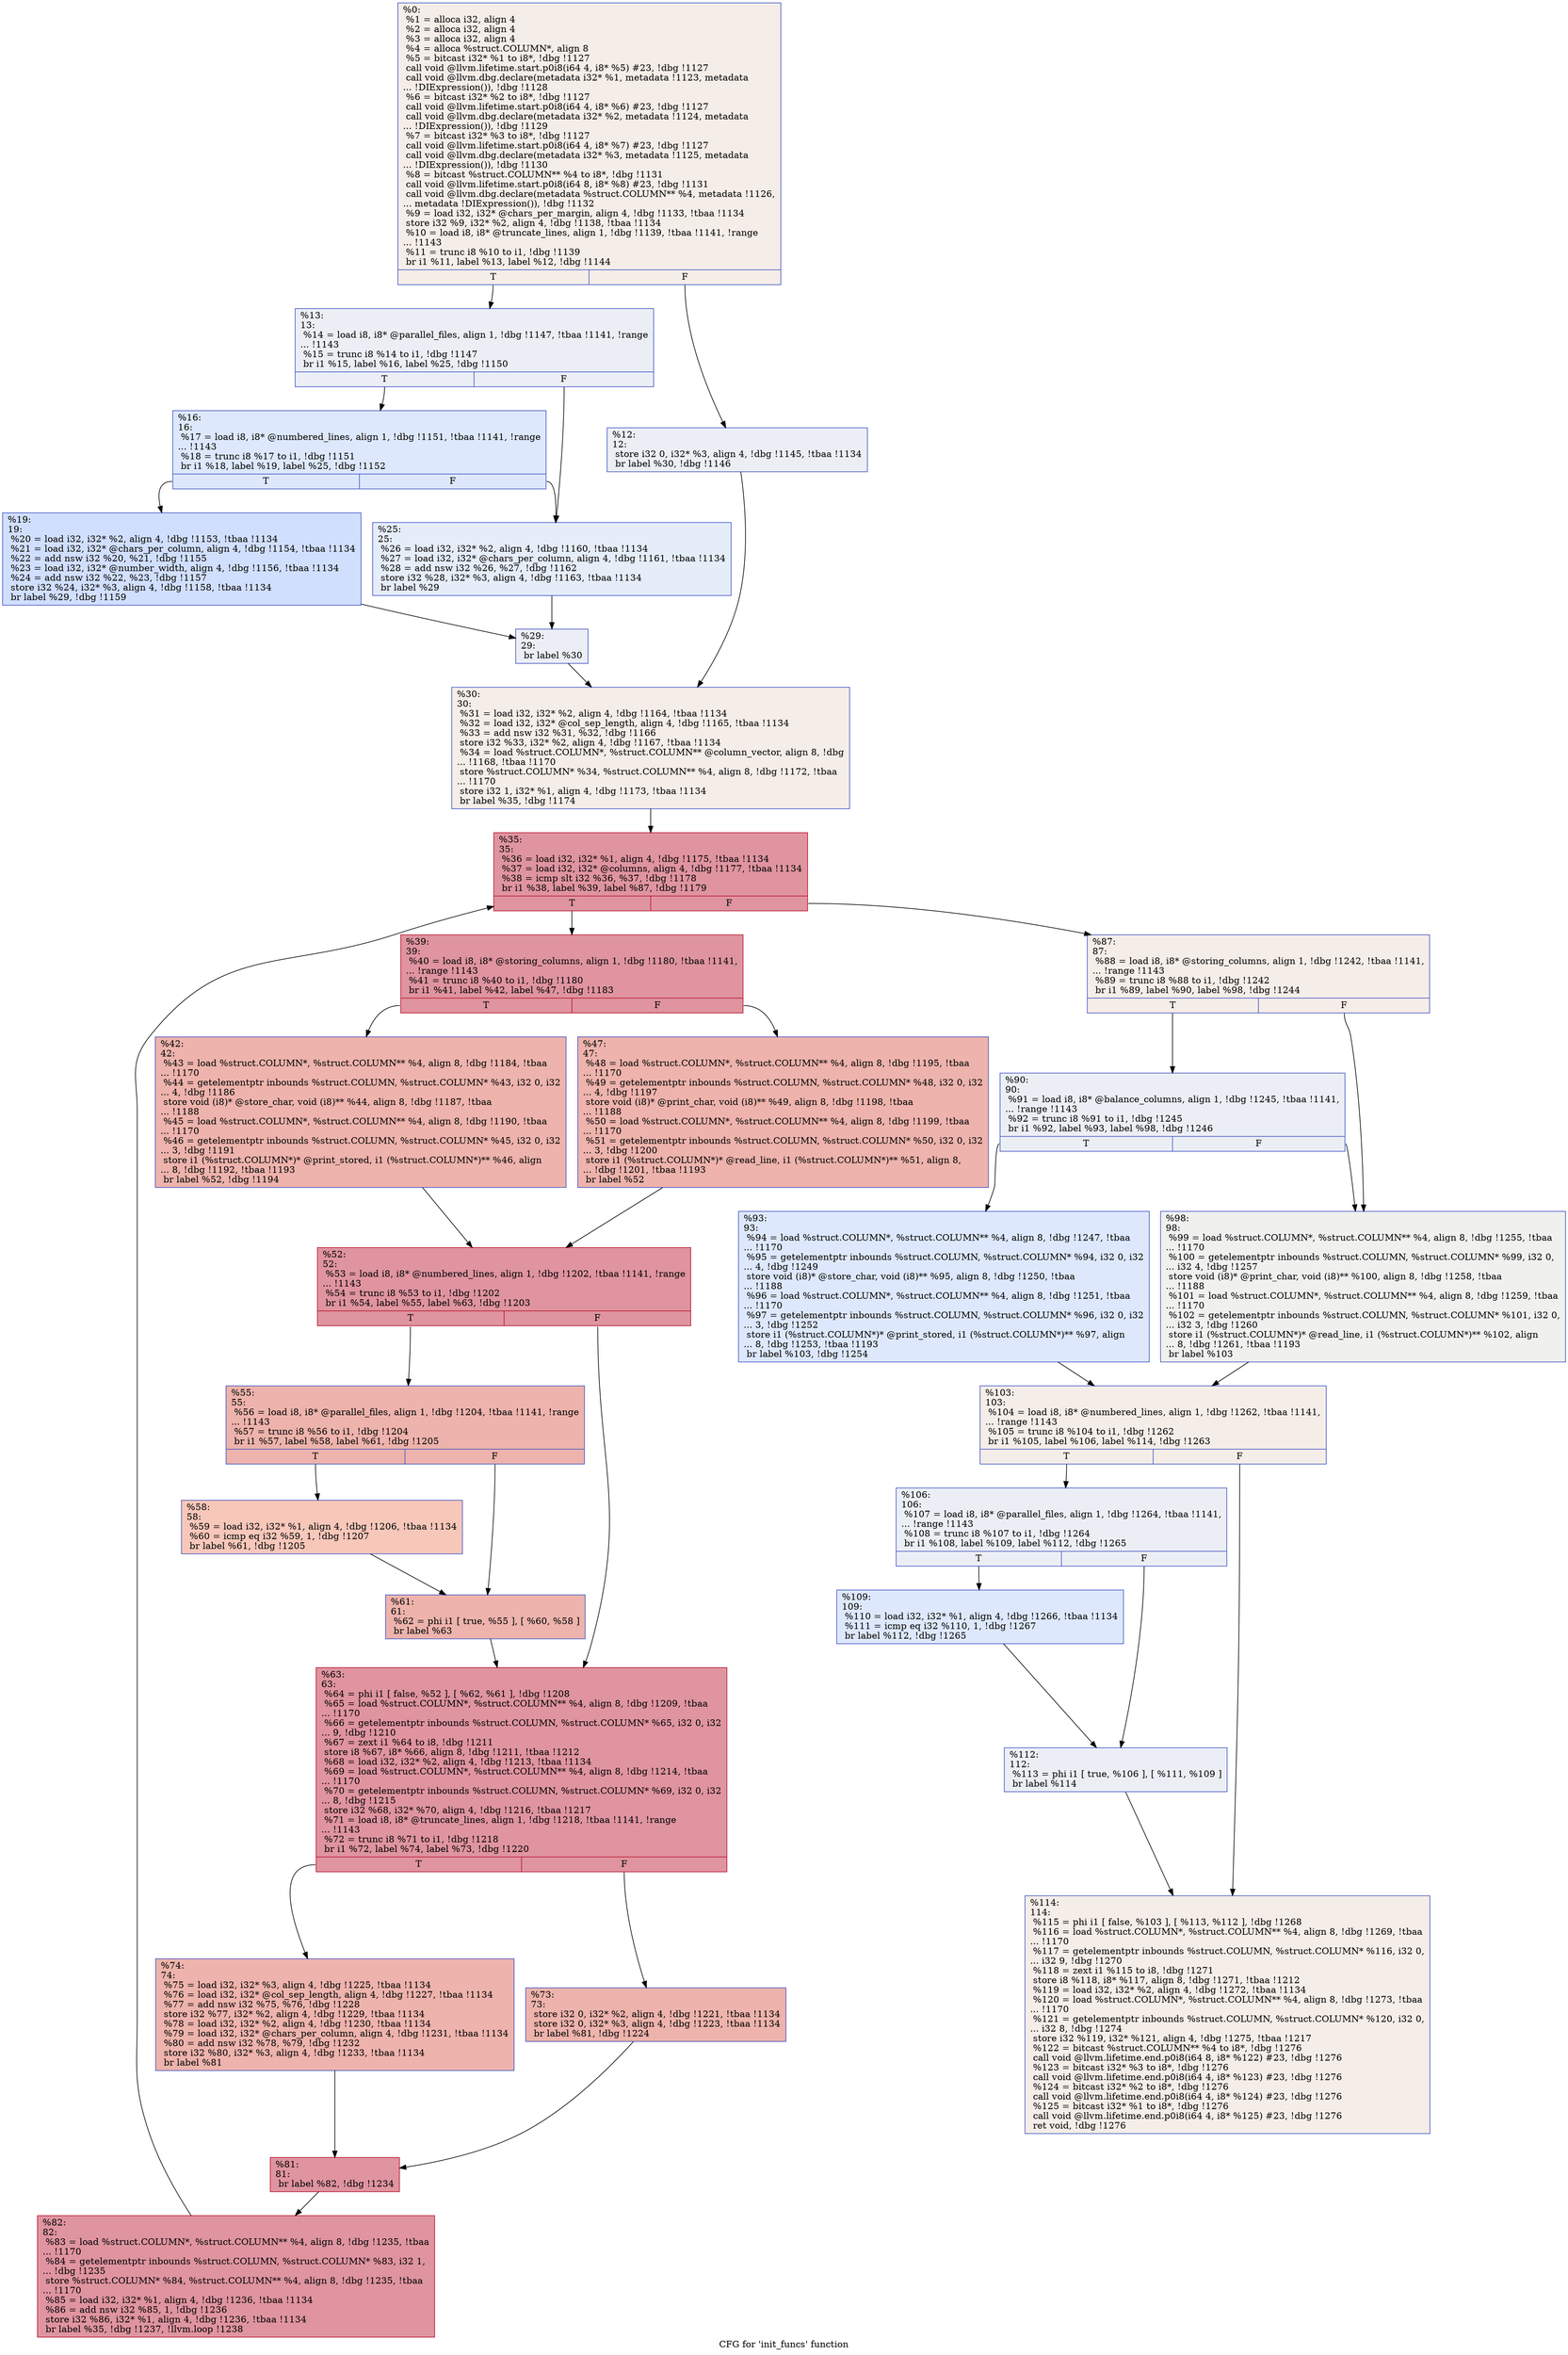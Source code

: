 digraph "CFG for 'init_funcs' function" {
	label="CFG for 'init_funcs' function";

	Node0x1624c80 [shape=record,color="#3d50c3ff", style=filled, fillcolor="#e8d6cc70",label="{%0:\l  %1 = alloca i32, align 4\l  %2 = alloca i32, align 4\l  %3 = alloca i32, align 4\l  %4 = alloca %struct.COLUMN*, align 8\l  %5 = bitcast i32* %1 to i8*, !dbg !1127\l  call void @llvm.lifetime.start.p0i8(i64 4, i8* %5) #23, !dbg !1127\l  call void @llvm.dbg.declare(metadata i32* %1, metadata !1123, metadata\l... !DIExpression()), !dbg !1128\l  %6 = bitcast i32* %2 to i8*, !dbg !1127\l  call void @llvm.lifetime.start.p0i8(i64 4, i8* %6) #23, !dbg !1127\l  call void @llvm.dbg.declare(metadata i32* %2, metadata !1124, metadata\l... !DIExpression()), !dbg !1129\l  %7 = bitcast i32* %3 to i8*, !dbg !1127\l  call void @llvm.lifetime.start.p0i8(i64 4, i8* %7) #23, !dbg !1127\l  call void @llvm.dbg.declare(metadata i32* %3, metadata !1125, metadata\l... !DIExpression()), !dbg !1130\l  %8 = bitcast %struct.COLUMN** %4 to i8*, !dbg !1131\l  call void @llvm.lifetime.start.p0i8(i64 8, i8* %8) #23, !dbg !1131\l  call void @llvm.dbg.declare(metadata %struct.COLUMN** %4, metadata !1126,\l... metadata !DIExpression()), !dbg !1132\l  %9 = load i32, i32* @chars_per_margin, align 4, !dbg !1133, !tbaa !1134\l  store i32 %9, i32* %2, align 4, !dbg !1138, !tbaa !1134\l  %10 = load i8, i8* @truncate_lines, align 1, !dbg !1139, !tbaa !1141, !range\l... !1143\l  %11 = trunc i8 %10 to i1, !dbg !1139\l  br i1 %11, label %13, label %12, !dbg !1144\l|{<s0>T|<s1>F}}"];
	Node0x1624c80:s0 -> Node0x1624e60;
	Node0x1624c80:s1 -> Node0x1624e10;
	Node0x1624e10 [shape=record,color="#3d50c3ff", style=filled, fillcolor="#d1dae970",label="{%12:\l12:                                               \l  store i32 0, i32* %3, align 4, !dbg !1145, !tbaa !1134\l  br label %30, !dbg !1146\l}"];
	Node0x1624e10 -> Node0x1624ff0;
	Node0x1624e60 [shape=record,color="#3d50c3ff", style=filled, fillcolor="#d1dae970",label="{%13:\l13:                                               \l  %14 = load i8, i8* @parallel_files, align 1, !dbg !1147, !tbaa !1141, !range\l... !1143\l  %15 = trunc i8 %14 to i1, !dbg !1147\l  br i1 %15, label %16, label %25, !dbg !1150\l|{<s0>T|<s1>F}}"];
	Node0x1624e60:s0 -> Node0x1624eb0;
	Node0x1624e60:s1 -> Node0x1624f50;
	Node0x1624eb0 [shape=record,color="#3d50c3ff", style=filled, fillcolor="#b2ccfb70",label="{%16:\l16:                                               \l  %17 = load i8, i8* @numbered_lines, align 1, !dbg !1151, !tbaa !1141, !range\l... !1143\l  %18 = trunc i8 %17 to i1, !dbg !1151\l  br i1 %18, label %19, label %25, !dbg !1152\l|{<s0>T|<s1>F}}"];
	Node0x1624eb0:s0 -> Node0x1624f00;
	Node0x1624eb0:s1 -> Node0x1624f50;
	Node0x1624f00 [shape=record,color="#3d50c3ff", style=filled, fillcolor="#96b7ff70",label="{%19:\l19:                                               \l  %20 = load i32, i32* %2, align 4, !dbg !1153, !tbaa !1134\l  %21 = load i32, i32* @chars_per_column, align 4, !dbg !1154, !tbaa !1134\l  %22 = add nsw i32 %20, %21, !dbg !1155\l  %23 = load i32, i32* @number_width, align 4, !dbg !1156, !tbaa !1134\l  %24 = add nsw i32 %22, %23, !dbg !1157\l  store i32 %24, i32* %3, align 4, !dbg !1158, !tbaa !1134\l  br label %29, !dbg !1159\l}"];
	Node0x1624f00 -> Node0x1624fa0;
	Node0x1624f50 [shape=record,color="#3d50c3ff", style=filled, fillcolor="#c5d6f270",label="{%25:\l25:                                               \l  %26 = load i32, i32* %2, align 4, !dbg !1160, !tbaa !1134\l  %27 = load i32, i32* @chars_per_column, align 4, !dbg !1161, !tbaa !1134\l  %28 = add nsw i32 %26, %27, !dbg !1162\l  store i32 %28, i32* %3, align 4, !dbg !1163, !tbaa !1134\l  br label %29\l}"];
	Node0x1624f50 -> Node0x1624fa0;
	Node0x1624fa0 [shape=record,color="#3d50c3ff", style=filled, fillcolor="#d1dae970",label="{%29:\l29:                                               \l  br label %30\l}"];
	Node0x1624fa0 -> Node0x1624ff0;
	Node0x1624ff0 [shape=record,color="#3d50c3ff", style=filled, fillcolor="#e8d6cc70",label="{%30:\l30:                                               \l  %31 = load i32, i32* %2, align 4, !dbg !1164, !tbaa !1134\l  %32 = load i32, i32* @col_sep_length, align 4, !dbg !1165, !tbaa !1134\l  %33 = add nsw i32 %31, %32, !dbg !1166\l  store i32 %33, i32* %2, align 4, !dbg !1167, !tbaa !1134\l  %34 = load %struct.COLUMN*, %struct.COLUMN** @column_vector, align 8, !dbg\l... !1168, !tbaa !1170\l  store %struct.COLUMN* %34, %struct.COLUMN** %4, align 8, !dbg !1172, !tbaa\l... !1170\l  store i32 1, i32* %1, align 4, !dbg !1173, !tbaa !1134\l  br label %35, !dbg !1174\l}"];
	Node0x1624ff0 -> Node0x1625040;
	Node0x1625040 [shape=record,color="#b70d28ff", style=filled, fillcolor="#b70d2870",label="{%35:\l35:                                               \l  %36 = load i32, i32* %1, align 4, !dbg !1175, !tbaa !1134\l  %37 = load i32, i32* @columns, align 4, !dbg !1177, !tbaa !1134\l  %38 = icmp slt i32 %36, %37, !dbg !1178\l  br i1 %38, label %39, label %87, !dbg !1179\l|{<s0>T|<s1>F}}"];
	Node0x1625040:s0 -> Node0x1625090;
	Node0x1625040:s1 -> Node0x1625450;
	Node0x1625090 [shape=record,color="#b70d28ff", style=filled, fillcolor="#b70d2870",label="{%39:\l39:                                               \l  %40 = load i8, i8* @storing_columns, align 1, !dbg !1180, !tbaa !1141,\l... !range !1143\l  %41 = trunc i8 %40 to i1, !dbg !1180\l  br i1 %41, label %42, label %47, !dbg !1183\l|{<s0>T|<s1>F}}"];
	Node0x1625090:s0 -> Node0x16250e0;
	Node0x1625090:s1 -> Node0x1625130;
	Node0x16250e0 [shape=record,color="#3d50c3ff", style=filled, fillcolor="#d6524470",label="{%42:\l42:                                               \l  %43 = load %struct.COLUMN*, %struct.COLUMN** %4, align 8, !dbg !1184, !tbaa\l... !1170\l  %44 = getelementptr inbounds %struct.COLUMN, %struct.COLUMN* %43, i32 0, i32\l... 4, !dbg !1186\l  store void (i8)* @store_char, void (i8)** %44, align 8, !dbg !1187, !tbaa\l... !1188\l  %45 = load %struct.COLUMN*, %struct.COLUMN** %4, align 8, !dbg !1190, !tbaa\l... !1170\l  %46 = getelementptr inbounds %struct.COLUMN, %struct.COLUMN* %45, i32 0, i32\l... 3, !dbg !1191\l  store i1 (%struct.COLUMN*)* @print_stored, i1 (%struct.COLUMN*)** %46, align\l... 8, !dbg !1192, !tbaa !1193\l  br label %52, !dbg !1194\l}"];
	Node0x16250e0 -> Node0x1625180;
	Node0x1625130 [shape=record,color="#3d50c3ff", style=filled, fillcolor="#d6524470",label="{%47:\l47:                                               \l  %48 = load %struct.COLUMN*, %struct.COLUMN** %4, align 8, !dbg !1195, !tbaa\l... !1170\l  %49 = getelementptr inbounds %struct.COLUMN, %struct.COLUMN* %48, i32 0, i32\l... 4, !dbg !1197\l  store void (i8)* @print_char, void (i8)** %49, align 8, !dbg !1198, !tbaa\l... !1188\l  %50 = load %struct.COLUMN*, %struct.COLUMN** %4, align 8, !dbg !1199, !tbaa\l... !1170\l  %51 = getelementptr inbounds %struct.COLUMN, %struct.COLUMN* %50, i32 0, i32\l... 3, !dbg !1200\l  store i1 (%struct.COLUMN*)* @read_line, i1 (%struct.COLUMN*)** %51, align 8,\l... !dbg !1201, !tbaa !1193\l  br label %52\l}"];
	Node0x1625130 -> Node0x1625180;
	Node0x1625180 [shape=record,color="#b70d28ff", style=filled, fillcolor="#b70d2870",label="{%52:\l52:                                               \l  %53 = load i8, i8* @numbered_lines, align 1, !dbg !1202, !tbaa !1141, !range\l... !1143\l  %54 = trunc i8 %53 to i1, !dbg !1202\l  br i1 %54, label %55, label %63, !dbg !1203\l|{<s0>T|<s1>F}}"];
	Node0x1625180:s0 -> Node0x16251d0;
	Node0x1625180:s1 -> Node0x16252c0;
	Node0x16251d0 [shape=record,color="#3d50c3ff", style=filled, fillcolor="#d6524470",label="{%55:\l55:                                               \l  %56 = load i8, i8* @parallel_files, align 1, !dbg !1204, !tbaa !1141, !range\l... !1143\l  %57 = trunc i8 %56 to i1, !dbg !1204\l  br i1 %57, label %58, label %61, !dbg !1205\l|{<s0>T|<s1>F}}"];
	Node0x16251d0:s0 -> Node0x1625220;
	Node0x16251d0:s1 -> Node0x1625270;
	Node0x1625220 [shape=record,color="#3d50c3ff", style=filled, fillcolor="#ec7f6370",label="{%58:\l58:                                               \l  %59 = load i32, i32* %1, align 4, !dbg !1206, !tbaa !1134\l  %60 = icmp eq i32 %59, 1, !dbg !1207\l  br label %61, !dbg !1205\l}"];
	Node0x1625220 -> Node0x1625270;
	Node0x1625270 [shape=record,color="#3d50c3ff", style=filled, fillcolor="#d6524470",label="{%61:\l61:                                               \l  %62 = phi i1 [ true, %55 ], [ %60, %58 ]\l  br label %63\l}"];
	Node0x1625270 -> Node0x16252c0;
	Node0x16252c0 [shape=record,color="#b70d28ff", style=filled, fillcolor="#b70d2870",label="{%63:\l63:                                               \l  %64 = phi i1 [ false, %52 ], [ %62, %61 ], !dbg !1208\l  %65 = load %struct.COLUMN*, %struct.COLUMN** %4, align 8, !dbg !1209, !tbaa\l... !1170\l  %66 = getelementptr inbounds %struct.COLUMN, %struct.COLUMN* %65, i32 0, i32\l... 9, !dbg !1210\l  %67 = zext i1 %64 to i8, !dbg !1211\l  store i8 %67, i8* %66, align 8, !dbg !1211, !tbaa !1212\l  %68 = load i32, i32* %2, align 4, !dbg !1213, !tbaa !1134\l  %69 = load %struct.COLUMN*, %struct.COLUMN** %4, align 8, !dbg !1214, !tbaa\l... !1170\l  %70 = getelementptr inbounds %struct.COLUMN, %struct.COLUMN* %69, i32 0, i32\l... 8, !dbg !1215\l  store i32 %68, i32* %70, align 4, !dbg !1216, !tbaa !1217\l  %71 = load i8, i8* @truncate_lines, align 1, !dbg !1218, !tbaa !1141, !range\l... !1143\l  %72 = trunc i8 %71 to i1, !dbg !1218\l  br i1 %72, label %74, label %73, !dbg !1220\l|{<s0>T|<s1>F}}"];
	Node0x16252c0:s0 -> Node0x1625360;
	Node0x16252c0:s1 -> Node0x1625310;
	Node0x1625310 [shape=record,color="#3d50c3ff", style=filled, fillcolor="#d6524470",label="{%73:\l73:                                               \l  store i32 0, i32* %2, align 4, !dbg !1221, !tbaa !1134\l  store i32 0, i32* %3, align 4, !dbg !1223, !tbaa !1134\l  br label %81, !dbg !1224\l}"];
	Node0x1625310 -> Node0x16253b0;
	Node0x1625360 [shape=record,color="#3d50c3ff", style=filled, fillcolor="#d6524470",label="{%74:\l74:                                               \l  %75 = load i32, i32* %3, align 4, !dbg !1225, !tbaa !1134\l  %76 = load i32, i32* @col_sep_length, align 4, !dbg !1227, !tbaa !1134\l  %77 = add nsw i32 %75, %76, !dbg !1228\l  store i32 %77, i32* %2, align 4, !dbg !1229, !tbaa !1134\l  %78 = load i32, i32* %2, align 4, !dbg !1230, !tbaa !1134\l  %79 = load i32, i32* @chars_per_column, align 4, !dbg !1231, !tbaa !1134\l  %80 = add nsw i32 %78, %79, !dbg !1232\l  store i32 %80, i32* %3, align 4, !dbg !1233, !tbaa !1134\l  br label %81\l}"];
	Node0x1625360 -> Node0x16253b0;
	Node0x16253b0 [shape=record,color="#b70d28ff", style=filled, fillcolor="#b70d2870",label="{%81:\l81:                                               \l  br label %82, !dbg !1234\l}"];
	Node0x16253b0 -> Node0x1625400;
	Node0x1625400 [shape=record,color="#b70d28ff", style=filled, fillcolor="#b70d2870",label="{%82:\l82:                                               \l  %83 = load %struct.COLUMN*, %struct.COLUMN** %4, align 8, !dbg !1235, !tbaa\l... !1170\l  %84 = getelementptr inbounds %struct.COLUMN, %struct.COLUMN* %83, i32 1,\l... !dbg !1235\l  store %struct.COLUMN* %84, %struct.COLUMN** %4, align 8, !dbg !1235, !tbaa\l... !1170\l  %85 = load i32, i32* %1, align 4, !dbg !1236, !tbaa !1134\l  %86 = add nsw i32 %85, 1, !dbg !1236\l  store i32 %86, i32* %1, align 4, !dbg !1236, !tbaa !1134\l  br label %35, !dbg !1237, !llvm.loop !1238\l}"];
	Node0x1625400 -> Node0x1625040;
	Node0x1625450 [shape=record,color="#3d50c3ff", style=filled, fillcolor="#e8d6cc70",label="{%87:\l87:                                               \l  %88 = load i8, i8* @storing_columns, align 1, !dbg !1242, !tbaa !1141,\l... !range !1143\l  %89 = trunc i8 %88 to i1, !dbg !1242\l  br i1 %89, label %90, label %98, !dbg !1244\l|{<s0>T|<s1>F}}"];
	Node0x1625450:s0 -> Node0x16254a0;
	Node0x1625450:s1 -> Node0x1625540;
	Node0x16254a0 [shape=record,color="#3d50c3ff", style=filled, fillcolor="#d1dae970",label="{%90:\l90:                                               \l  %91 = load i8, i8* @balance_columns, align 1, !dbg !1245, !tbaa !1141,\l... !range !1143\l  %92 = trunc i8 %91 to i1, !dbg !1245\l  br i1 %92, label %93, label %98, !dbg !1246\l|{<s0>T|<s1>F}}"];
	Node0x16254a0:s0 -> Node0x16254f0;
	Node0x16254a0:s1 -> Node0x1625540;
	Node0x16254f0 [shape=record,color="#3d50c3ff", style=filled, fillcolor="#b2ccfb70",label="{%93:\l93:                                               \l  %94 = load %struct.COLUMN*, %struct.COLUMN** %4, align 8, !dbg !1247, !tbaa\l... !1170\l  %95 = getelementptr inbounds %struct.COLUMN, %struct.COLUMN* %94, i32 0, i32\l... 4, !dbg !1249\l  store void (i8)* @store_char, void (i8)** %95, align 8, !dbg !1250, !tbaa\l... !1188\l  %96 = load %struct.COLUMN*, %struct.COLUMN** %4, align 8, !dbg !1251, !tbaa\l... !1170\l  %97 = getelementptr inbounds %struct.COLUMN, %struct.COLUMN* %96, i32 0, i32\l... 3, !dbg !1252\l  store i1 (%struct.COLUMN*)* @print_stored, i1 (%struct.COLUMN*)** %97, align\l... 8, !dbg !1253, !tbaa !1193\l  br label %103, !dbg !1254\l}"];
	Node0x16254f0 -> Node0x1625590;
	Node0x1625540 [shape=record,color="#3d50c3ff", style=filled, fillcolor="#dedcdb70",label="{%98:\l98:                                               \l  %99 = load %struct.COLUMN*, %struct.COLUMN** %4, align 8, !dbg !1255, !tbaa\l... !1170\l  %100 = getelementptr inbounds %struct.COLUMN, %struct.COLUMN* %99, i32 0,\l... i32 4, !dbg !1257\l  store void (i8)* @print_char, void (i8)** %100, align 8, !dbg !1258, !tbaa\l... !1188\l  %101 = load %struct.COLUMN*, %struct.COLUMN** %4, align 8, !dbg !1259, !tbaa\l... !1170\l  %102 = getelementptr inbounds %struct.COLUMN, %struct.COLUMN* %101, i32 0,\l... i32 3, !dbg !1260\l  store i1 (%struct.COLUMN*)* @read_line, i1 (%struct.COLUMN*)** %102, align\l... 8, !dbg !1261, !tbaa !1193\l  br label %103\l}"];
	Node0x1625540 -> Node0x1625590;
	Node0x1625590 [shape=record,color="#3d50c3ff", style=filled, fillcolor="#e8d6cc70",label="{%103:\l103:                                              \l  %104 = load i8, i8* @numbered_lines, align 1, !dbg !1262, !tbaa !1141,\l... !range !1143\l  %105 = trunc i8 %104 to i1, !dbg !1262\l  br i1 %105, label %106, label %114, !dbg !1263\l|{<s0>T|<s1>F}}"];
	Node0x1625590:s0 -> Node0x16255e0;
	Node0x1625590:s1 -> Node0x16256d0;
	Node0x16255e0 [shape=record,color="#3d50c3ff", style=filled, fillcolor="#d1dae970",label="{%106:\l106:                                              \l  %107 = load i8, i8* @parallel_files, align 1, !dbg !1264, !tbaa !1141,\l... !range !1143\l  %108 = trunc i8 %107 to i1, !dbg !1264\l  br i1 %108, label %109, label %112, !dbg !1265\l|{<s0>T|<s1>F}}"];
	Node0x16255e0:s0 -> Node0x1625630;
	Node0x16255e0:s1 -> Node0x1625680;
	Node0x1625630 [shape=record,color="#3d50c3ff", style=filled, fillcolor="#b2ccfb70",label="{%109:\l109:                                              \l  %110 = load i32, i32* %1, align 4, !dbg !1266, !tbaa !1134\l  %111 = icmp eq i32 %110, 1, !dbg !1267\l  br label %112, !dbg !1265\l}"];
	Node0x1625630 -> Node0x1625680;
	Node0x1625680 [shape=record,color="#3d50c3ff", style=filled, fillcolor="#d1dae970",label="{%112:\l112:                                              \l  %113 = phi i1 [ true, %106 ], [ %111, %109 ]\l  br label %114\l}"];
	Node0x1625680 -> Node0x16256d0;
	Node0x16256d0 [shape=record,color="#3d50c3ff", style=filled, fillcolor="#e8d6cc70",label="{%114:\l114:                                              \l  %115 = phi i1 [ false, %103 ], [ %113, %112 ], !dbg !1268\l  %116 = load %struct.COLUMN*, %struct.COLUMN** %4, align 8, !dbg !1269, !tbaa\l... !1170\l  %117 = getelementptr inbounds %struct.COLUMN, %struct.COLUMN* %116, i32 0,\l... i32 9, !dbg !1270\l  %118 = zext i1 %115 to i8, !dbg !1271\l  store i8 %118, i8* %117, align 8, !dbg !1271, !tbaa !1212\l  %119 = load i32, i32* %2, align 4, !dbg !1272, !tbaa !1134\l  %120 = load %struct.COLUMN*, %struct.COLUMN** %4, align 8, !dbg !1273, !tbaa\l... !1170\l  %121 = getelementptr inbounds %struct.COLUMN, %struct.COLUMN* %120, i32 0,\l... i32 8, !dbg !1274\l  store i32 %119, i32* %121, align 4, !dbg !1275, !tbaa !1217\l  %122 = bitcast %struct.COLUMN** %4 to i8*, !dbg !1276\l  call void @llvm.lifetime.end.p0i8(i64 8, i8* %122) #23, !dbg !1276\l  %123 = bitcast i32* %3 to i8*, !dbg !1276\l  call void @llvm.lifetime.end.p0i8(i64 4, i8* %123) #23, !dbg !1276\l  %124 = bitcast i32* %2 to i8*, !dbg !1276\l  call void @llvm.lifetime.end.p0i8(i64 4, i8* %124) #23, !dbg !1276\l  %125 = bitcast i32* %1 to i8*, !dbg !1276\l  call void @llvm.lifetime.end.p0i8(i64 4, i8* %125) #23, !dbg !1276\l  ret void, !dbg !1276\l}"];
}
